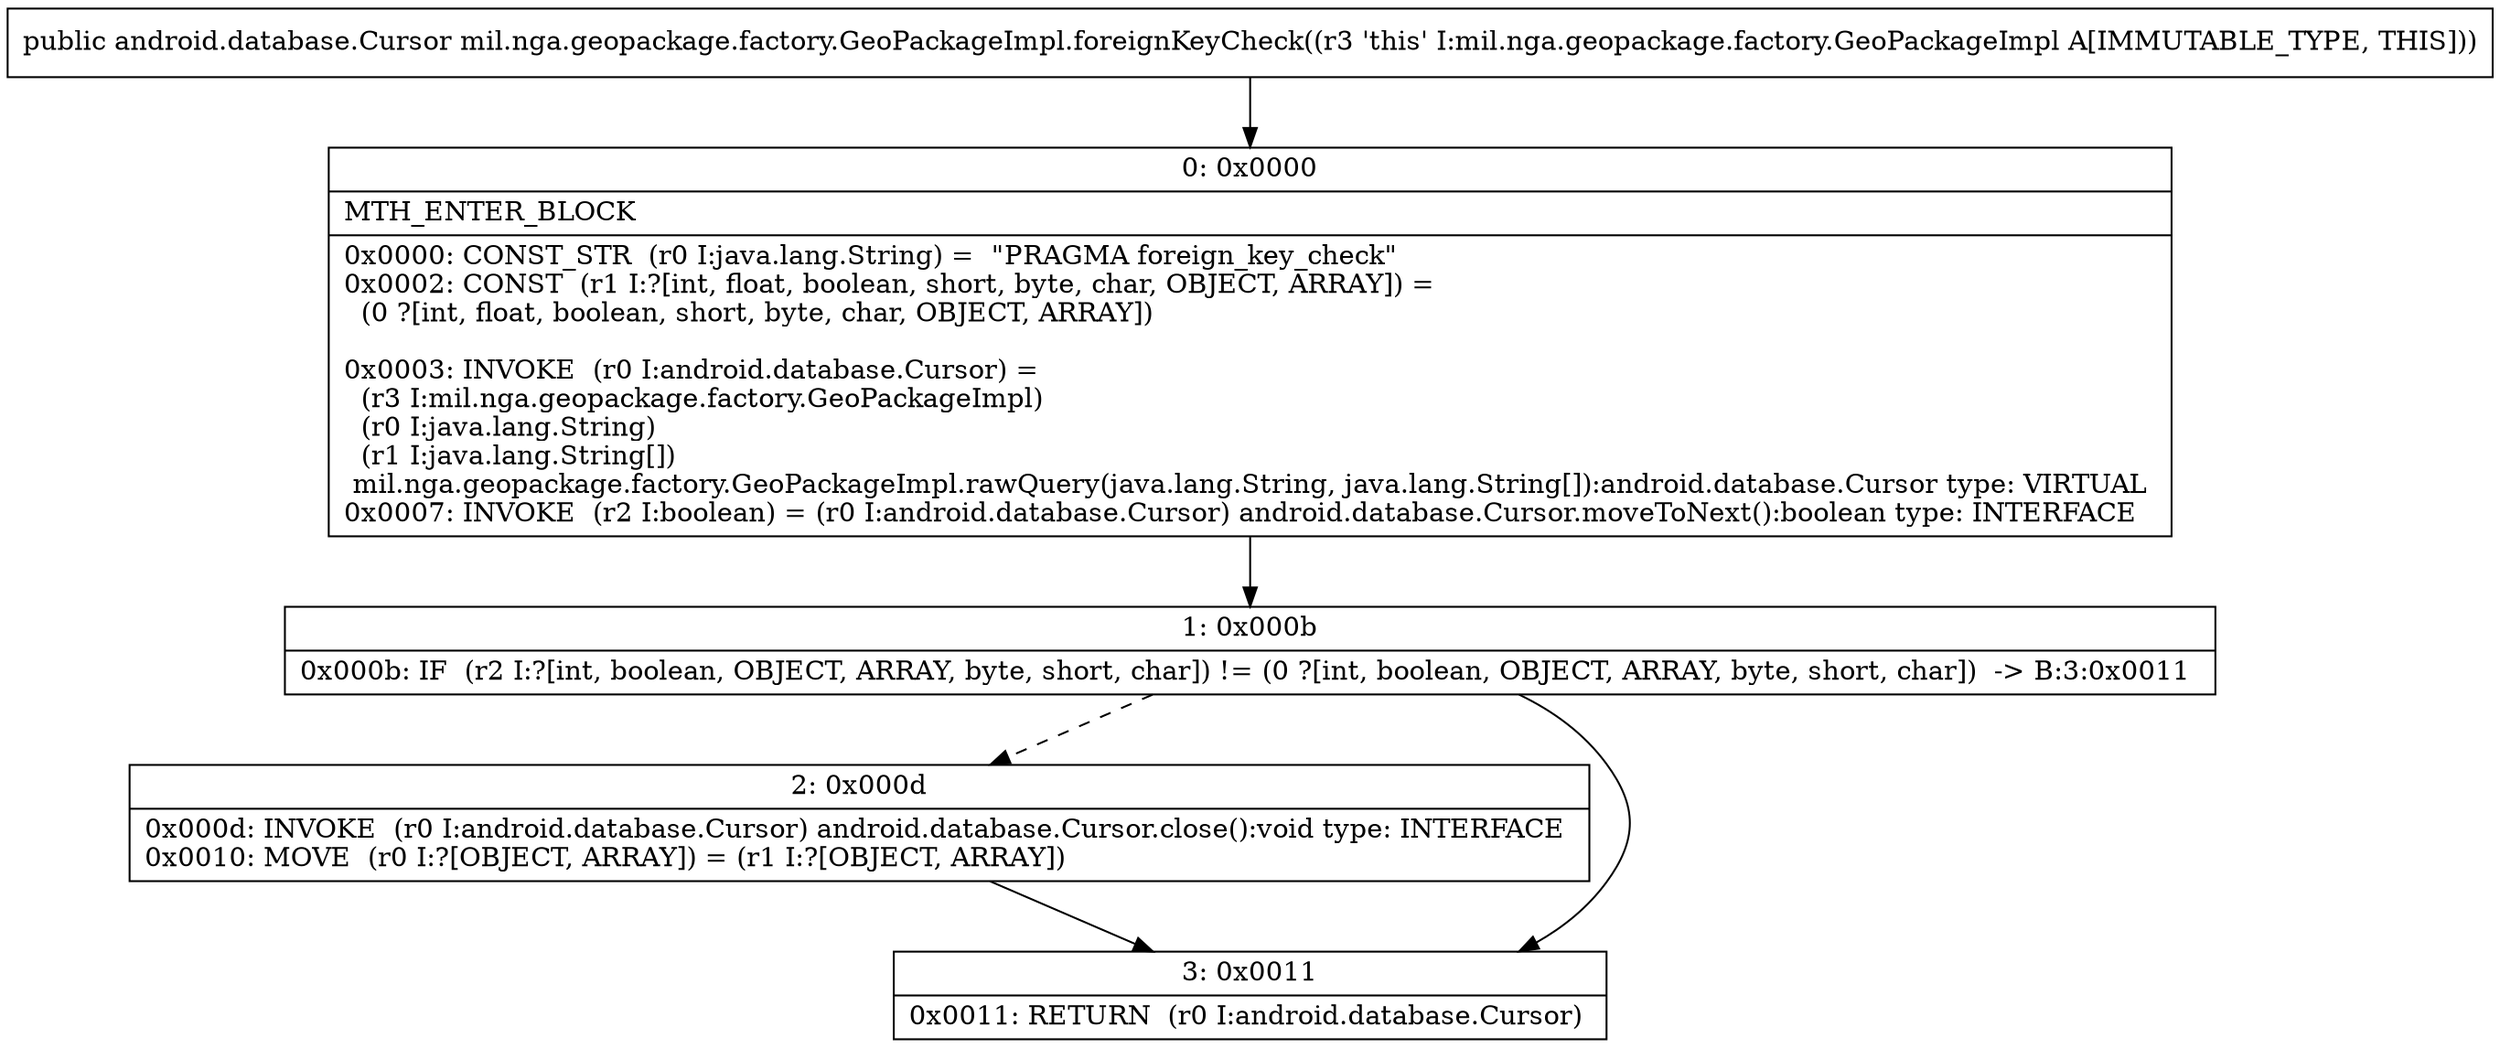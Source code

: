 digraph "CFG formil.nga.geopackage.factory.GeoPackageImpl.foreignKeyCheck()Landroid\/database\/Cursor;" {
Node_0 [shape=record,label="{0\:\ 0x0000|MTH_ENTER_BLOCK\l|0x0000: CONST_STR  (r0 I:java.lang.String) =  \"PRAGMA foreign_key_check\" \l0x0002: CONST  (r1 I:?[int, float, boolean, short, byte, char, OBJECT, ARRAY]) = \l  (0 ?[int, float, boolean, short, byte, char, OBJECT, ARRAY])\l \l0x0003: INVOKE  (r0 I:android.database.Cursor) = \l  (r3 I:mil.nga.geopackage.factory.GeoPackageImpl)\l  (r0 I:java.lang.String)\l  (r1 I:java.lang.String[])\l mil.nga.geopackage.factory.GeoPackageImpl.rawQuery(java.lang.String, java.lang.String[]):android.database.Cursor type: VIRTUAL \l0x0007: INVOKE  (r2 I:boolean) = (r0 I:android.database.Cursor) android.database.Cursor.moveToNext():boolean type: INTERFACE \l}"];
Node_1 [shape=record,label="{1\:\ 0x000b|0x000b: IF  (r2 I:?[int, boolean, OBJECT, ARRAY, byte, short, char]) != (0 ?[int, boolean, OBJECT, ARRAY, byte, short, char])  \-\> B:3:0x0011 \l}"];
Node_2 [shape=record,label="{2\:\ 0x000d|0x000d: INVOKE  (r0 I:android.database.Cursor) android.database.Cursor.close():void type: INTERFACE \l0x0010: MOVE  (r0 I:?[OBJECT, ARRAY]) = (r1 I:?[OBJECT, ARRAY]) \l}"];
Node_3 [shape=record,label="{3\:\ 0x0011|0x0011: RETURN  (r0 I:android.database.Cursor) \l}"];
MethodNode[shape=record,label="{public android.database.Cursor mil.nga.geopackage.factory.GeoPackageImpl.foreignKeyCheck((r3 'this' I:mil.nga.geopackage.factory.GeoPackageImpl A[IMMUTABLE_TYPE, THIS])) }"];
MethodNode -> Node_0;
Node_0 -> Node_1;
Node_1 -> Node_2[style=dashed];
Node_1 -> Node_3;
Node_2 -> Node_3;
}

